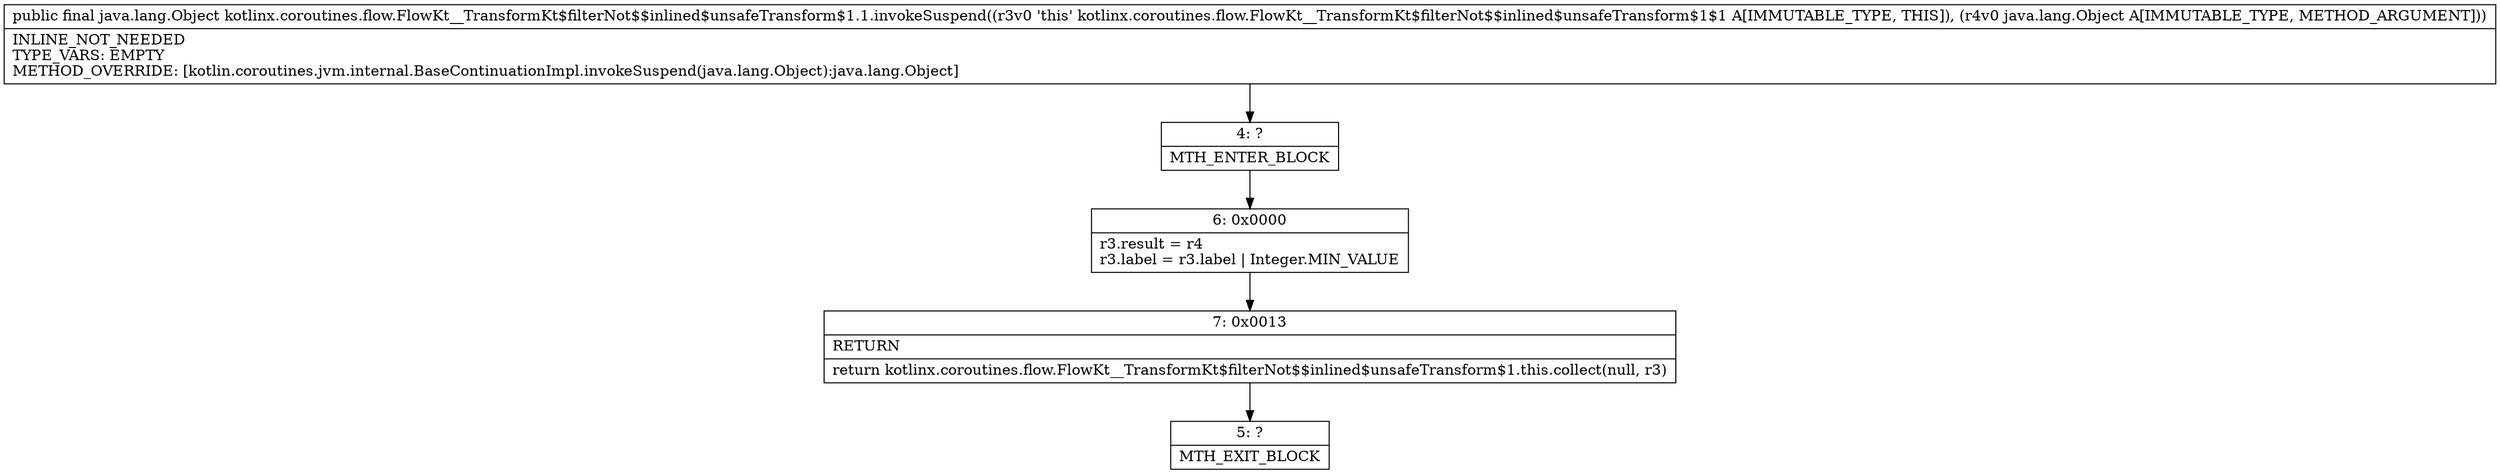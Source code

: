 digraph "CFG forkotlinx.coroutines.flow.FlowKt__TransformKt$filterNot$$inlined$unsafeTransform$1.1.invokeSuspend(Ljava\/lang\/Object;)Ljava\/lang\/Object;" {
Node_4 [shape=record,label="{4\:\ ?|MTH_ENTER_BLOCK\l}"];
Node_6 [shape=record,label="{6\:\ 0x0000|r3.result = r4\lr3.label = r3.label \| Integer.MIN_VALUE\l}"];
Node_7 [shape=record,label="{7\:\ 0x0013|RETURN\l|return kotlinx.coroutines.flow.FlowKt__TransformKt$filterNot$$inlined$unsafeTransform$1.this.collect(null, r3)\l}"];
Node_5 [shape=record,label="{5\:\ ?|MTH_EXIT_BLOCK\l}"];
MethodNode[shape=record,label="{public final java.lang.Object kotlinx.coroutines.flow.FlowKt__TransformKt$filterNot$$inlined$unsafeTransform$1.1.invokeSuspend((r3v0 'this' kotlinx.coroutines.flow.FlowKt__TransformKt$filterNot$$inlined$unsafeTransform$1$1 A[IMMUTABLE_TYPE, THIS]), (r4v0 java.lang.Object A[IMMUTABLE_TYPE, METHOD_ARGUMENT]))  | INLINE_NOT_NEEDED\lTYPE_VARS: EMPTY\lMETHOD_OVERRIDE: [kotlin.coroutines.jvm.internal.BaseContinuationImpl.invokeSuspend(java.lang.Object):java.lang.Object]\l}"];
MethodNode -> Node_4;Node_4 -> Node_6;
Node_6 -> Node_7;
Node_7 -> Node_5;
}

